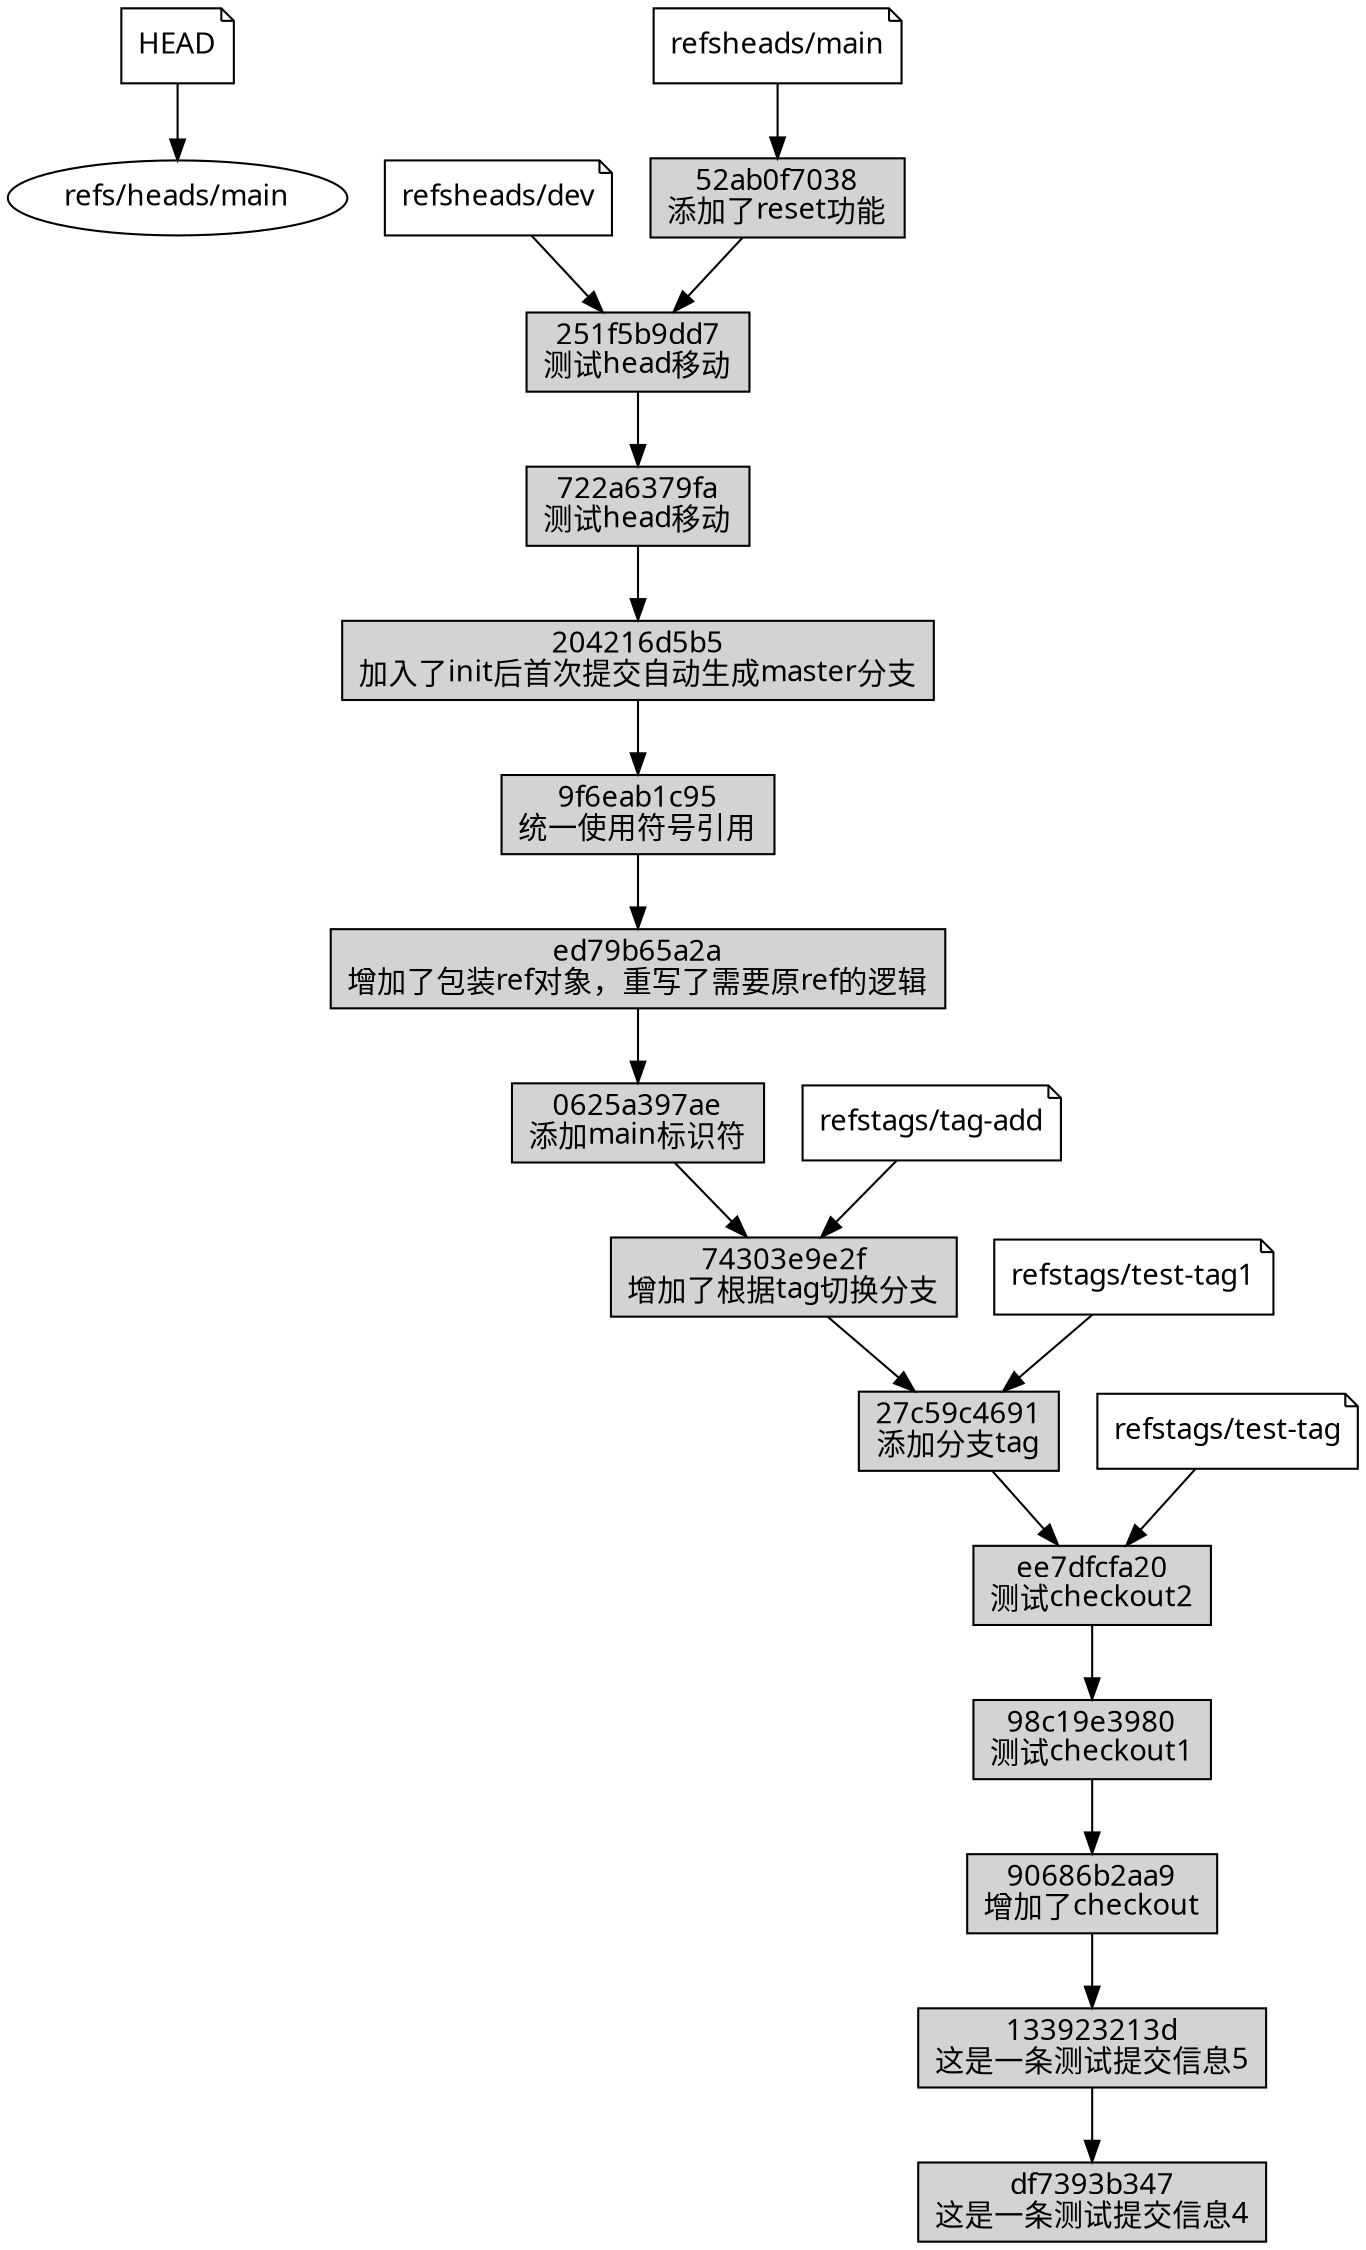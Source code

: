 digraph commits {
    graph [fontname="Microsoft YaHei"];
    node [fontname="Microsoft YaHei"];
    edge [fontname="Microsoft YaHei"];
"HEAD" [shape=note]
"HEAD" -> "refs/heads/main"
"refs\heads/dev" [shape=note]
"refs\heads/dev" -> "251f5b9dd792eac2a49fc105e75d33cdd5a8bac3"
"refs\heads/main" [shape=note]
"refs\heads/main" -> "52ab0f70381a3ece426177fe6b9d784537e52005"
"refs\tags/tag-add" [shape=note]
"refs\tags/tag-add" -> "74303e9e2f50ee066a7eae99e1e4a0fbecca150a"
"refs\tags/test-tag" [shape=note]
"refs\tags/test-tag" -> "ee7dfcfa2006967df7b4d5b1092cb46d33919e38"
"refs\tags/test-tag1" [shape=note]
"refs\tags/test-tag1" -> "27c59c4691cce27beedad6747191a58f078ec5e6"
"27c59c4691cce27beedad6747191a58f078ec5e6" [shape=box style=filled label="27c59c4691
添加分支tag"]
"27c59c4691cce27beedad6747191a58f078ec5e6" -> "ee7dfcfa2006967df7b4d5b1092cb46d33919e38"
"ee7dfcfa2006967df7b4d5b1092cb46d33919e38" [shape=box style=filled label="ee7dfcfa20
测试checkout2"]
"ee7dfcfa2006967df7b4d5b1092cb46d33919e38" -> "98c19e3980ec0b493b19f1af87f028c25fd93b3a"
"98c19e3980ec0b493b19f1af87f028c25fd93b3a" [shape=box style=filled label="98c19e3980
测试checkout1"]
"98c19e3980ec0b493b19f1af87f028c25fd93b3a" -> "90686b2aa9b6d5c972ab09086dcf1bc644370ccd"
"90686b2aa9b6d5c972ab09086dcf1bc644370ccd" [shape=box style=filled label="90686b2aa9
增加了checkout"]
"90686b2aa9b6d5c972ab09086dcf1bc644370ccd" -> "133923213dbc50e0476aceadfc15823d6cc1a431"
"133923213dbc50e0476aceadfc15823d6cc1a431" [shape=box style=filled label="133923213d
这是一条测试提交信息5"]
"133923213dbc50e0476aceadfc15823d6cc1a431" -> "df7393b3474aa723efaaf39c94f7304057dbeca6"
"df7393b3474aa723efaaf39c94f7304057dbeca6" [shape=box style=filled label="df7393b347
这是一条测试提交信息4"]
"251f5b9dd792eac2a49fc105e75d33cdd5a8bac3" [shape=box style=filled label="251f5b9dd7
测试head移动"]
"251f5b9dd792eac2a49fc105e75d33cdd5a8bac3" -> "722a6379fa9a878d13361c9f6940bbd71c73e8e3"
"722a6379fa9a878d13361c9f6940bbd71c73e8e3" [shape=box style=filled label="722a6379fa
测试head移动"]
"722a6379fa9a878d13361c9f6940bbd71c73e8e3" -> "204216d5b54da24a706520c9e1f16d5590360a94"
"204216d5b54da24a706520c9e1f16d5590360a94" [shape=box style=filled label="204216d5b5
加入了init后首次提交自动生成master分支"]
"204216d5b54da24a706520c9e1f16d5590360a94" -> "9f6eab1c952b2c271ef907528e1022d09c3804c7"
"9f6eab1c952b2c271ef907528e1022d09c3804c7" [shape=box style=filled label="9f6eab1c95
统一使用符号引用"]
"9f6eab1c952b2c271ef907528e1022d09c3804c7" -> "ed79b65a2a7f735639fffa090b74803dd0ff0155"
"ed79b65a2a7f735639fffa090b74803dd0ff0155" [shape=box style=filled label="ed79b65a2a
增加了包装ref对象，重写了需要原ref的逻辑"]
"ed79b65a2a7f735639fffa090b74803dd0ff0155" -> "0625a397aeefc117401a402b3848126f5710cd24"
"0625a397aeefc117401a402b3848126f5710cd24" [shape=box style=filled label="0625a397ae
添加main标识符"]
"0625a397aeefc117401a402b3848126f5710cd24" -> "74303e9e2f50ee066a7eae99e1e4a0fbecca150a"
"74303e9e2f50ee066a7eae99e1e4a0fbecca150a" [shape=box style=filled label="74303e9e2f
增加了根据tag切换分支"]
"74303e9e2f50ee066a7eae99e1e4a0fbecca150a" -> "27c59c4691cce27beedad6747191a58f078ec5e6"
"52ab0f70381a3ece426177fe6b9d784537e52005" [shape=box style=filled label="52ab0f7038
添加了reset功能"]
"52ab0f70381a3ece426177fe6b9d784537e52005" -> "251f5b9dd792eac2a49fc105e75d33cdd5a8bac3"
}